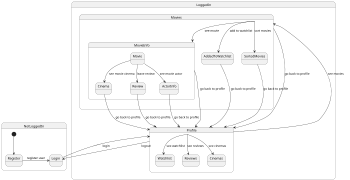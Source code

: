@startuml
'https://plantuml.com/state-diagram

scale 350 width


state NotLoggedIn {
  [*] --> Register
  Register -> Login : register user
}

state LoggedIn {
  Login --> Profile : login
  Profile --> Login : logout


  state Profile {
        Profile --> Watchlist : see watchlist
        Profile --> Reviews : see reviews
        Profile --> Cinemas : see cinemas
  }

  state Movies {
    Profile -l-> Movies : see movies
    Movies --> AddedToWatchlist : add to watchlist
    Movies --> MovieInfo : see movie
    Movies --> SortedMovies : sort movies
  }

  state MovieInfo {
    Movie --> Review : leave review
    Movie --> ActorInfo : see movie actor
    Movie --> Cinema : see movie cinema
  }

  Movies --> Profile : go back to profile
  MovieInfo --> Profile : go back to profile
  ActorInfo --> Profile : go back to profile
  Cinema --> Profile : go back to profile
  AddedToWatchlist --> Profile : go back to profile
  SortedMovies --> Profile : go back to profile
  Review --> Profile : go back to profile

}
@enduml